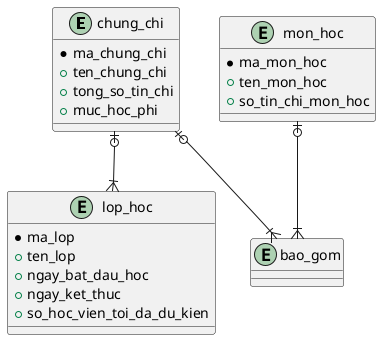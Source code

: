 @startuml

entity "chung_chi" as chung_chi {
	* ma_chung_chi
	+ ten_chung_chi
	+ tong_so_tin_chi
	+ muc_hoc_phi
}

entity "mon_hoc" as mon_hoc {
	* ma_mon_hoc
	+ ten_mon_hoc
	+ so_tin_chi_mon_hoc
}

entity "lop_hoc" as lop_hoc {
	* ma_lop
	+ ten_lop
	+ ngay_bat_dau_hoc
	+ ngay_ket_thuc
	+ so_hoc_vien_toi_da_du_kien
}

entity "bao_gom" as bao_gom {
}

chung_chi |o--|{ lop_hoc

chung_chi |o--|{ bao_gom

mon_hoc |o--|{ bao_gom

@enduml